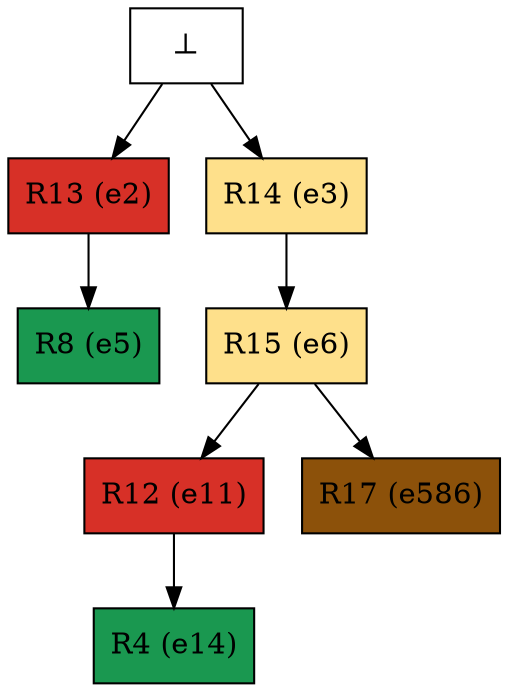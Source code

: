 digraph test {
  e2 -> e5;
  e3 -> e6;
  e6 -> e11;
  e11 -> e14;
  e6 -> e586;
  e0 -> e2;
  e0 -> e3;
  e2 [color="black" fillcolor="#d73027:#d73027" label="R13 (e2)" shape=box style=filled];
  e3 [color="black" fillcolor="#fee08b:#fee08b" label="R14 (e3)" shape=box style=filled];
  e5 [color="black" fillcolor="#1a9850:#1a9850" label="R8 (e5)" shape=box style=filled];
  e6 [color="black" fillcolor="#fee08b:#fee08b" label="R15 (e6)" shape=box style=filled];
  e11 [color="black" fillcolor="#d73027:#d73027" label="R12 (e11)" shape=box style=filled];
  e14 [color="black" fillcolor="#1a9850:#1a9850" label="R4 (e14)" shape=box style=filled];
  e586 [color="black" fillcolor="#8c510a:#8c510a" label="R17 (e586)" shape=box style=filled];
  e0 [fillcolor="white" label="⊥" shape=box style=filled];
}
